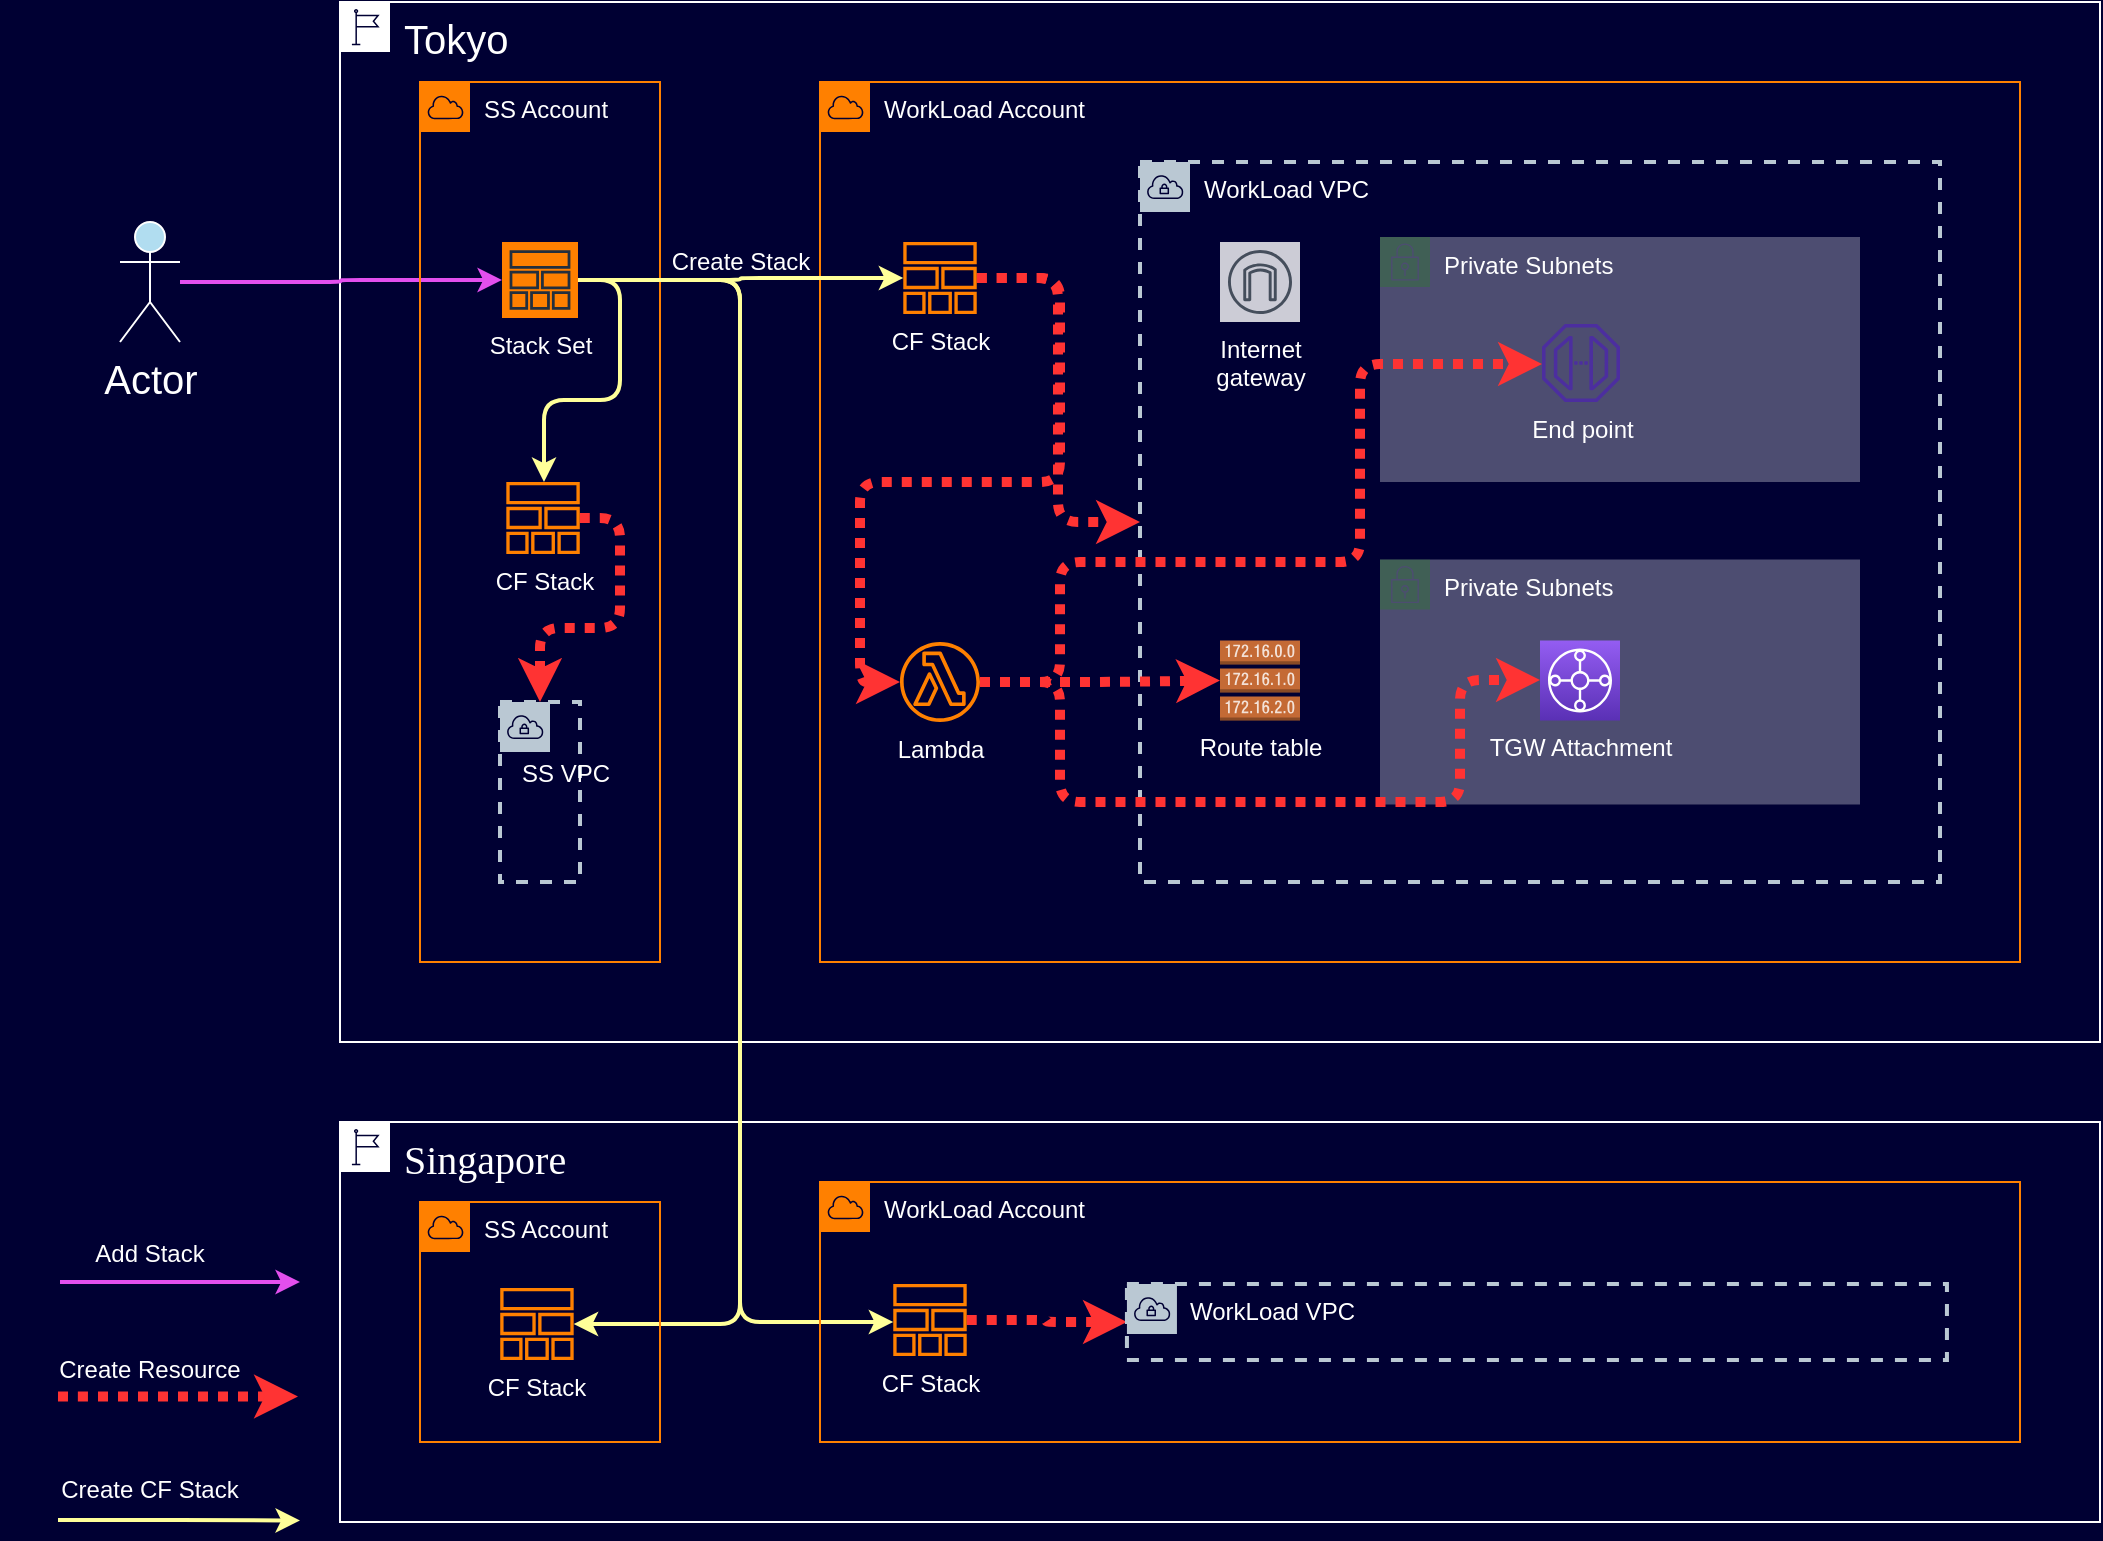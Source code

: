 <mxfile version="15.8.3" type="github">
  <diagram id="DrTqJjK6d3gF3iNOTBpp" name="Page-1">
    <mxGraphModel dx="2893" dy="1060" grid="1" gridSize="10" guides="1" tooltips="1" connect="1" arrows="1" fold="1" page="1" pageScale="1" pageWidth="827" pageHeight="1169" background="#000033" math="0" shadow="0">
      <root>
        <mxCell id="0" />
        <mxCell id="1" parent="0" />
        <mxCell id="hdHgUt77KuXDVtCETtdb-16" value="Private Subnets" style="points=[[0,0],[0.25,0],[0.5,0],[0.75,0],[1,0],[1,0.25],[1,0.5],[1,0.75],[1,1],[0.75,1],[0.5,1],[0.25,1],[0,1],[0,0.75],[0,0.5],[0,0.25]];outlineConnect=0;gradientColor=none;html=1;whiteSpace=wrap;fontSize=12;fontStyle=0;shape=mxgraph.aws4.group;grIcon=mxgraph.aws4.group_security_group;grStroke=0;strokeColor=#248814;fillColor=#FFFFFF;verticalAlign=top;align=left;spacingLeft=30;fontColor=#FFFFFF;dashed=0;rounded=0;shadow=0;sketch=0;opacity=30;" vertex="1" parent="1">
          <mxGeometry x="640" y="237.5" width="240" height="122.5" as="geometry" />
        </mxCell>
        <mxCell id="hdHgUt77KuXDVtCETtdb-20" value="Private Subnets" style="points=[[0,0],[0.25,0],[0.5,0],[0.75,0],[1,0],[1,0.25],[1,0.5],[1,0.75],[1,1],[0.75,1],[0.5,1],[0.25,1],[0,1],[0,0.75],[0,0.5],[0,0.25]];outlineConnect=0;gradientColor=none;html=1;whiteSpace=wrap;fontSize=12;fontStyle=0;shape=mxgraph.aws4.group;grIcon=mxgraph.aws4.group_security_group;grStroke=0;strokeColor=#248814;fillColor=#FFFFFF;verticalAlign=top;align=left;spacingLeft=30;fontColor=#FFFFFF;dashed=0;rounded=0;shadow=0;sketch=0;opacity=30;" vertex="1" parent="1">
          <mxGeometry x="640" y="398.75" width="240" height="122.5" as="geometry" />
        </mxCell>
        <mxCell id="hdHgUt77KuXDVtCETtdb-2" value="Tokyo" style="points=[[0,0],[0.25,0],[0.5,0],[0.75,0],[1,0],[1,0.25],[1,0.5],[1,0.75],[1,1],[0.75,1],[0.5,1],[0.25,1],[0,1],[0,0.75],[0,0.5],[0,0.25]];outlineConnect=0;html=1;whiteSpace=wrap;fontSize=20;fontStyle=0;shape=mxgraph.aws4.group;grIcon=mxgraph.aws4.group_region;strokeColor=#FFFFFF;fillColor=none;verticalAlign=top;align=left;spacingLeft=30;fontColor=#FFFFFF;" vertex="1" parent="1">
          <mxGeometry x="120" y="120" width="880" height="520" as="geometry" />
        </mxCell>
        <mxCell id="hdHgUt77KuXDVtCETtdb-9" value="WorkLoad Account" style="points=[[0,0],[0.25,0],[0.5,0],[0.75,0],[1,0],[1,0.25],[1,0.5],[1,0.75],[1,1],[0.75,1],[0.5,1],[0.25,1],[0,1],[0,0.75],[0,0.5],[0,0.25]];outlineConnect=0;gradientColor=none;html=1;whiteSpace=wrap;fontSize=12;fontStyle=0;shape=mxgraph.aws4.group;grIcon=mxgraph.aws4.group_aws_cloud;strokeColor=#FF8000;fillColor=none;verticalAlign=top;align=left;spacingLeft=30;fontColor=#FFFFFF;dashed=0;rounded=0;sketch=0;" vertex="1" parent="1">
          <mxGeometry x="360" y="160" width="600" height="440" as="geometry" />
        </mxCell>
        <mxCell id="hdHgUt77KuXDVtCETtdb-1" value="WorkLoad VPC" style="points=[[0,0],[0.25,0],[0.5,0],[0.75,0],[1,0],[1,0.25],[1,0.5],[1,0.75],[1,1],[0.75,1],[0.5,1],[0.25,1],[0,1],[0,0.75],[0,0.5],[0,0.25]];outlineConnect=0;html=1;whiteSpace=wrap;fontSize=12;fontStyle=0;shape=mxgraph.aws4.group;grIcon=mxgraph.aws4.group_vpc;strokeColor=#BAC8D3;fillColor=none;verticalAlign=top;align=left;spacingLeft=30;fontColor=#FFFFFF;dashed=1;strokeWidth=2;" vertex="1" parent="1">
          <mxGeometry x="520" y="200" width="400" height="360" as="geometry" />
        </mxCell>
        <mxCell id="hdHgUt77KuXDVtCETtdb-3" value="&lt;font color=&quot;#ffffff&quot; style=&quot;font-size: 20px;&quot;&gt;&lt;span style=&quot;font-family: &amp;quot;amazon ember&amp;quot;; font-size: 20px;&quot;&gt;Singapore&lt;/span&gt;&lt;/font&gt;" style="points=[[0,0],[0.25,0],[0.5,0],[0.75,0],[1,0],[1,0.25],[1,0.5],[1,0.75],[1,1],[0.75,1],[0.5,1],[0.25,1],[0,1],[0,0.75],[0,0.5],[0,0.25]];outlineConnect=0;html=1;whiteSpace=wrap;fontSize=20;fontStyle=0;shape=mxgraph.aws4.group;grIcon=mxgraph.aws4.group_region;strokeColor=#FFFFFF;fillColor=none;verticalAlign=top;align=left;spacingLeft=30;fontColor=#FFFFFF;" vertex="1" parent="1">
          <mxGeometry x="120" y="680" width="880" height="200" as="geometry" />
        </mxCell>
        <mxCell id="hdHgUt77KuXDVtCETtdb-24" style="edgeStyle=orthogonalEdgeStyle;curved=0;rounded=1;sketch=0;orthogonalLoop=1;jettySize=auto;html=1;fontSize=12;fontColor=#FFFFFF;strokeColor=#E34FEE;strokeWidth=2;" edge="1" parent="1" source="hdHgUt77KuXDVtCETtdb-5" target="hdHgUt77KuXDVtCETtdb-8">
          <mxGeometry relative="1" as="geometry" />
        </mxCell>
        <mxCell id="hdHgUt77KuXDVtCETtdb-5" value="Actor" style="shape=umlActor;verticalLabelPosition=bottom;verticalAlign=top;html=1;outlineConnect=0;rounded=0;sketch=0;fontSize=20;fontColor=#FFFFFF;strokeColor=#FFFFFF;fillColor=#B1DDF0;" vertex="1" parent="1">
          <mxGeometry x="10" y="230" width="30" height="60" as="geometry" />
        </mxCell>
        <mxCell id="hdHgUt77KuXDVtCETtdb-25" style="edgeStyle=orthogonalEdgeStyle;curved=0;rounded=1;sketch=0;orthogonalLoop=1;jettySize=auto;html=1;fontSize=12;fontColor=#FFFFFF;strokeColor=#FF3333;strokeWidth=5;dashed=1;dashPattern=1 1;" edge="1" parent="1" source="hdHgUt77KuXDVtCETtdb-6" target="hdHgUt77KuXDVtCETtdb-1">
          <mxGeometry relative="1" as="geometry">
            <Array as="points">
              <mxPoint x="479" y="258" />
              <mxPoint x="479" y="380" />
            </Array>
          </mxGeometry>
        </mxCell>
        <mxCell id="hdHgUt77KuXDVtCETtdb-27" style="edgeStyle=orthogonalEdgeStyle;curved=0;rounded=1;sketch=0;orthogonalLoop=1;jettySize=auto;html=1;fontSize=12;fontColor=#FFFFFF;strokeColor=#FF3333;strokeWidth=5;dashed=1;dashPattern=1 1;" edge="1" parent="1" source="hdHgUt77KuXDVtCETtdb-6" target="hdHgUt77KuXDVtCETtdb-13">
          <mxGeometry relative="1" as="geometry">
            <Array as="points">
              <mxPoint x="480" y="258" />
              <mxPoint x="480" y="360" />
              <mxPoint x="380" y="360" />
              <mxPoint x="380" y="460" />
            </Array>
          </mxGeometry>
        </mxCell>
        <mxCell id="hdHgUt77KuXDVtCETtdb-6" value="CF Stack" style="sketch=0;outlineConnect=0;fontColor=#FFFFFF;gradientColor=none;fillColor=#FF8000;strokeColor=none;dashed=0;verticalLabelPosition=bottom;verticalAlign=top;align=center;html=1;fontSize=12;fontStyle=0;aspect=fixed;pointerEvents=1;shape=mxgraph.aws4.stack;rounded=0;" vertex="1" parent="1">
          <mxGeometry x="401.53" y="240" width="36.95" height="36" as="geometry" />
        </mxCell>
        <mxCell id="hdHgUt77KuXDVtCETtdb-7" value="SS Account" style="points=[[0,0],[0.25,0],[0.5,0],[0.75,0],[1,0],[1,0.25],[1,0.5],[1,0.75],[1,1],[0.75,1],[0.5,1],[0.25,1],[0,1],[0,0.75],[0,0.5],[0,0.25]];outlineConnect=0;gradientColor=none;html=1;whiteSpace=wrap;fontSize=12;fontStyle=0;shape=mxgraph.aws4.group;grIcon=mxgraph.aws4.group_aws_cloud;strokeColor=#FF8000;fillColor=none;verticalAlign=top;align=left;spacingLeft=30;fontColor=#FFFFFF;dashed=0;rounded=0;sketch=0;" vertex="1" parent="1">
          <mxGeometry x="160" y="160" width="120" height="440" as="geometry" />
        </mxCell>
        <mxCell id="hdHgUt77KuXDVtCETtdb-23" style="edgeStyle=orthogonalEdgeStyle;curved=0;rounded=1;sketch=0;orthogonalLoop=1;jettySize=auto;html=1;fontSize=12;fontColor=#FFFFFF;strokeColor=#FFFF99;strokeWidth=2;" edge="1" parent="1" source="hdHgUt77KuXDVtCETtdb-8" target="hdHgUt77KuXDVtCETtdb-6">
          <mxGeometry relative="1" as="geometry" />
        </mxCell>
        <mxCell id="hdHgUt77KuXDVtCETtdb-31" value="Create Stack" style="edgeLabel;html=1;align=center;verticalAlign=middle;resizable=0;points=[];fontSize=12;fontColor=#FFFFFF;labelBackgroundColor=none;" vertex="1" connectable="0" parent="hdHgUt77KuXDVtCETtdb-23">
          <mxGeometry x="-0.181" y="-1" relative="1" as="geometry">
            <mxPoint x="14" y="-10" as="offset" />
          </mxGeometry>
        </mxCell>
        <mxCell id="hdHgUt77KuXDVtCETtdb-33" style="edgeStyle=orthogonalEdgeStyle;curved=0;rounded=1;sketch=0;orthogonalLoop=1;jettySize=auto;html=1;fontSize=12;fontColor=#FFFFFF;strokeColor=#FFFF99;strokeWidth=2;" edge="1" parent="1" source="hdHgUt77KuXDVtCETtdb-8" target="hdHgUt77KuXDVtCETtdb-32">
          <mxGeometry relative="1" as="geometry">
            <Array as="points">
              <mxPoint x="320" y="259" />
              <mxPoint x="320" y="780" />
            </Array>
          </mxGeometry>
        </mxCell>
        <mxCell id="hdHgUt77KuXDVtCETtdb-38" style="edgeStyle=orthogonalEdgeStyle;curved=0;rounded=1;sketch=0;orthogonalLoop=1;jettySize=auto;html=1;fontSize=12;fontColor=#FFFFFF;strokeColor=#FFFF99;strokeWidth=2;" edge="1" parent="1" source="hdHgUt77KuXDVtCETtdb-8" target="hdHgUt77KuXDVtCETtdb-37">
          <mxGeometry relative="1" as="geometry">
            <Array as="points">
              <mxPoint x="260" y="259" />
              <mxPoint x="260" y="319" />
              <mxPoint x="222" y="319" />
            </Array>
          </mxGeometry>
        </mxCell>
        <mxCell id="hdHgUt77KuXDVtCETtdb-44" style="edgeStyle=orthogonalEdgeStyle;curved=0;rounded=1;sketch=0;orthogonalLoop=1;jettySize=auto;html=1;fontSize=12;fontColor=#FFFFFF;strokeColor=#FFFF99;strokeWidth=2;" edge="1" parent="1" source="hdHgUt77KuXDVtCETtdb-8" target="hdHgUt77KuXDVtCETtdb-43">
          <mxGeometry relative="1" as="geometry">
            <Array as="points">
              <mxPoint x="320" y="259" />
              <mxPoint x="320" y="781" />
            </Array>
          </mxGeometry>
        </mxCell>
        <mxCell id="hdHgUt77KuXDVtCETtdb-8" value="Stack Set" style="sketch=0;outlineConnect=0;fontColor=#FFFFFF;gradientColor=none;strokeColor=#232F3E;fillColor=#FF8000;dashed=0;verticalLabelPosition=bottom;verticalAlign=top;align=center;html=1;fontSize=12;fontStyle=0;aspect=fixed;shape=mxgraph.aws4.resourceIcon;resIcon=mxgraph.aws4.stack;rounded=0;" vertex="1" parent="1">
          <mxGeometry x="201" y="240" width="38" height="38" as="geometry" />
        </mxCell>
        <mxCell id="hdHgUt77KuXDVtCETtdb-28" style="edgeStyle=orthogonalEdgeStyle;curved=0;rounded=1;sketch=0;orthogonalLoop=1;jettySize=auto;html=1;entryX=0;entryY=0.5;entryDx=0;entryDy=0;entryPerimeter=0;fontSize=12;fontColor=#FFFFFF;strokeColor=#FF3333;strokeWidth=5;dashed=1;dashPattern=1 1;" edge="1" parent="1" source="hdHgUt77KuXDVtCETtdb-13" target="hdHgUt77KuXDVtCETtdb-18">
          <mxGeometry relative="1" as="geometry" />
        </mxCell>
        <mxCell id="hdHgUt77KuXDVtCETtdb-29" style="edgeStyle=orthogonalEdgeStyle;curved=0;rounded=1;sketch=0;orthogonalLoop=1;jettySize=auto;html=1;fontSize=12;fontColor=#FFFFFF;strokeColor=#FF3333;strokeWidth=5;dashed=1;dashPattern=1 1;" edge="1" parent="1" source="hdHgUt77KuXDVtCETtdb-13" target="hdHgUt77KuXDVtCETtdb-19">
          <mxGeometry relative="1" as="geometry">
            <Array as="points">
              <mxPoint x="480" y="460" />
              <mxPoint x="480" y="520" />
              <mxPoint x="680" y="520" />
              <mxPoint x="680" y="459" />
            </Array>
          </mxGeometry>
        </mxCell>
        <mxCell id="hdHgUt77KuXDVtCETtdb-30" style="edgeStyle=orthogonalEdgeStyle;curved=0;rounded=1;sketch=0;orthogonalLoop=1;jettySize=auto;html=1;fontSize=12;fontColor=#FFFFFF;strokeColor=#FF3333;strokeWidth=5;dashed=1;dashPattern=1 1;" edge="1" parent="1" source="hdHgUt77KuXDVtCETtdb-13" target="hdHgUt77KuXDVtCETtdb-21">
          <mxGeometry relative="1" as="geometry">
            <Array as="points">
              <mxPoint x="480" y="460" />
              <mxPoint x="480" y="400" />
              <mxPoint x="630" y="400" />
              <mxPoint x="630" y="301" />
            </Array>
          </mxGeometry>
        </mxCell>
        <mxCell id="hdHgUt77KuXDVtCETtdb-13" value="Lambda" style="sketch=0;outlineConnect=0;fontColor=#FFFFFF;gradientColor=none;fillColor=#FF8000;strokeColor=none;dashed=0;verticalLabelPosition=bottom;verticalAlign=top;align=center;html=1;fontSize=12;fontStyle=0;aspect=fixed;pointerEvents=1;shape=mxgraph.aws4.lambda_function;rounded=0;" vertex="1" parent="1">
          <mxGeometry x="400" y="440" width="40" height="40" as="geometry" />
        </mxCell>
        <mxCell id="hdHgUt77KuXDVtCETtdb-17" value="Internet&#xa;gateway" style="sketch=0;outlineConnect=0;fontColor=#FFFFFF;gradientColor=none;strokeColor=#232F3E;fillColor=#ffffff;dashed=0;verticalLabelPosition=bottom;verticalAlign=top;align=center;html=1;fontSize=12;fontStyle=0;aspect=fixed;shape=mxgraph.aws4.resourceIcon;resIcon=mxgraph.aws4.internet_gateway;rounded=0;shadow=0;opacity=80;" vertex="1" parent="1">
          <mxGeometry x="560" y="240" width="40" height="40" as="geometry" />
        </mxCell>
        <mxCell id="hdHgUt77KuXDVtCETtdb-18" value="Route table" style="outlineConnect=0;dashed=0;verticalLabelPosition=bottom;verticalAlign=top;align=center;html=1;shape=mxgraph.aws3.route_table;fillColor=#F58536;gradientColor=none;rounded=0;shadow=0;sketch=0;fontSize=12;fontColor=#FFFFFF;strokeColor=#FFFFFF;strokeWidth=3;opacity=80;" vertex="1" parent="1">
          <mxGeometry x="560" y="439.25" width="40" height="40" as="geometry" />
        </mxCell>
        <mxCell id="hdHgUt77KuXDVtCETtdb-19" value="&lt;font color=&quot;#ffffff&quot;&gt;TGW Attachment&lt;/font&gt;" style="sketch=0;points=[[0,0,0],[0.25,0,0],[0.5,0,0],[0.75,0,0],[1,0,0],[0,1,0],[0.25,1,0],[0.5,1,0],[0.75,1,0],[1,1,0],[0,0.25,0],[0,0.5,0],[0,0.75,0],[1,0.25,0],[1,0.5,0],[1,0.75,0]];outlineConnect=0;fontColor=#232F3E;gradientColor=#945DF2;gradientDirection=north;fillColor=#5A30B5;strokeColor=#ffffff;dashed=0;verticalLabelPosition=bottom;verticalAlign=top;align=center;html=1;fontSize=12;fontStyle=0;aspect=fixed;shape=mxgraph.aws4.resourceIcon;resIcon=mxgraph.aws4.transit_gateway;rounded=0;" vertex="1" parent="1">
          <mxGeometry x="720" y="439.25" width="40" height="40" as="geometry" />
        </mxCell>
        <mxCell id="hdHgUt77KuXDVtCETtdb-21" value="End point" style="sketch=0;outlineConnect=0;fontColor=#FFFFFF;gradientColor=none;fillColor=#4D27AA;strokeColor=none;dashed=0;verticalLabelPosition=bottom;verticalAlign=top;align=center;html=1;fontSize=12;fontStyle=0;aspect=fixed;pointerEvents=1;shape=mxgraph.aws4.endpoint;rounded=0;shadow=0;opacity=80;" vertex="1" parent="1">
          <mxGeometry x="721" y="281" width="39" height="39" as="geometry" />
        </mxCell>
        <mxCell id="hdHgUt77KuXDVtCETtdb-35" style="edgeStyle=orthogonalEdgeStyle;curved=0;rounded=1;sketch=0;orthogonalLoop=1;jettySize=auto;html=1;entryX=0;entryY=0.5;entryDx=0;entryDy=0;dashed=1;dashPattern=1 1;fontSize=12;fontColor=#FFFFFF;strokeColor=#FF3333;strokeWidth=5;" edge="1" parent="1" source="hdHgUt77KuXDVtCETtdb-32" target="hdHgUt77KuXDVtCETtdb-34">
          <mxGeometry relative="1" as="geometry" />
        </mxCell>
        <mxCell id="hdHgUt77KuXDVtCETtdb-32" value="CF Stack" style="sketch=0;outlineConnect=0;fontColor=#FFFFFF;gradientColor=none;fillColor=#FF8000;strokeColor=none;dashed=0;verticalLabelPosition=bottom;verticalAlign=top;align=center;html=1;fontSize=12;fontStyle=0;aspect=fixed;pointerEvents=1;shape=mxgraph.aws4.stack;rounded=0;" vertex="1" parent="1">
          <mxGeometry x="396.52" y="761" width="36.95" height="36" as="geometry" />
        </mxCell>
        <mxCell id="hdHgUt77KuXDVtCETtdb-34" value="WorkLoad VPC" style="points=[[0,0],[0.25,0],[0.5,0],[0.75,0],[1,0],[1,0.25],[1,0.5],[1,0.75],[1,1],[0.75,1],[0.5,1],[0.25,1],[0,1],[0,0.75],[0,0.5],[0,0.25]];outlineConnect=0;html=1;whiteSpace=wrap;fontSize=12;fontStyle=0;shape=mxgraph.aws4.group;grIcon=mxgraph.aws4.group_vpc;strokeColor=#BAC8D3;fillColor=none;verticalAlign=top;align=left;spacingLeft=30;fontColor=#FFFFFF;dashed=1;strokeWidth=2;" vertex="1" parent="1">
          <mxGeometry x="513.47" y="761" width="410" height="38" as="geometry" />
        </mxCell>
        <mxCell id="hdHgUt77KuXDVtCETtdb-36" value="" style="points=[[0,0],[0.25,0],[0.5,0],[0.75,0],[1,0],[1,0.25],[1,0.5],[1,0.75],[1,1],[0.75,1],[0.5,1],[0.25,1],[0,1],[0,0.75],[0,0.5],[0,0.25]];outlineConnect=0;html=1;whiteSpace=wrap;fontSize=12;fontStyle=0;shape=mxgraph.aws4.group;grIcon=mxgraph.aws4.group_vpc;strokeColor=#BAC8D3;fillColor=none;verticalAlign=top;align=left;spacingLeft=30;fontColor=#FFFFFF;dashed=1;strokeWidth=2;" vertex="1" parent="1">
          <mxGeometry x="200" y="470" width="40" height="90" as="geometry" />
        </mxCell>
        <mxCell id="hdHgUt77KuXDVtCETtdb-39" style="edgeStyle=orthogonalEdgeStyle;curved=0;rounded=1;sketch=0;orthogonalLoop=1;jettySize=auto;html=1;entryX=0.5;entryY=0;entryDx=0;entryDy=0;dashed=1;dashPattern=1 1;fontSize=12;fontColor=#FFFFFF;strokeColor=#FF3333;strokeWidth=5;" edge="1" parent="1" source="hdHgUt77KuXDVtCETtdb-37" target="hdHgUt77KuXDVtCETtdb-36">
          <mxGeometry relative="1" as="geometry">
            <Array as="points">
              <mxPoint x="260" y="378" />
              <mxPoint x="260" y="433" />
              <mxPoint x="220" y="433" />
            </Array>
          </mxGeometry>
        </mxCell>
        <mxCell id="hdHgUt77KuXDVtCETtdb-37" value="CF Stack" style="sketch=0;outlineConnect=0;fontColor=#FFFFFF;gradientColor=none;fillColor=#FF8000;strokeColor=none;dashed=0;verticalLabelPosition=bottom;verticalAlign=top;align=center;html=1;fontSize=12;fontStyle=0;aspect=fixed;pointerEvents=1;shape=mxgraph.aws4.stack;rounded=0;" vertex="1" parent="1">
          <mxGeometry x="203.05" y="360" width="36.95" height="36" as="geometry" />
        </mxCell>
        <mxCell id="hdHgUt77KuXDVtCETtdb-40" value="SS VPC" style="text;html=1;strokeColor=none;fillColor=none;align=center;verticalAlign=middle;whiteSpace=wrap;rounded=0;shadow=0;dashed=1;labelBackgroundColor=none;sketch=0;fontSize=12;fontColor=#FFFFFF;opacity=80;" vertex="1" parent="1">
          <mxGeometry x="203.05" y="491.25" width="60" height="30" as="geometry" />
        </mxCell>
        <mxCell id="hdHgUt77KuXDVtCETtdb-41" value="WorkLoad Account" style="points=[[0,0],[0.25,0],[0.5,0],[0.75,0],[1,0],[1,0.25],[1,0.5],[1,0.75],[1,1],[0.75,1],[0.5,1],[0.25,1],[0,1],[0,0.75],[0,0.5],[0,0.25]];outlineConnect=0;gradientColor=none;html=1;whiteSpace=wrap;fontSize=12;fontStyle=0;shape=mxgraph.aws4.group;grIcon=mxgraph.aws4.group_aws_cloud;strokeColor=#FF8000;fillColor=none;verticalAlign=top;align=left;spacingLeft=30;fontColor=#FFFFFF;dashed=0;rounded=0;sketch=0;" vertex="1" parent="1">
          <mxGeometry x="360" y="710" width="600" height="130" as="geometry" />
        </mxCell>
        <mxCell id="hdHgUt77KuXDVtCETtdb-42" value="SS Account" style="points=[[0,0],[0.25,0],[0.5,0],[0.75,0],[1,0],[1,0.25],[1,0.5],[1,0.75],[1,1],[0.75,1],[0.5,1],[0.25,1],[0,1],[0,0.75],[0,0.5],[0,0.25]];outlineConnect=0;gradientColor=none;html=1;whiteSpace=wrap;fontSize=12;fontStyle=0;shape=mxgraph.aws4.group;grIcon=mxgraph.aws4.group_aws_cloud;strokeColor=#FF8000;fillColor=none;verticalAlign=top;align=left;spacingLeft=30;fontColor=#FFFFFF;dashed=0;rounded=0;sketch=0;" vertex="1" parent="1">
          <mxGeometry x="160" y="720" width="120" height="120" as="geometry" />
        </mxCell>
        <mxCell id="hdHgUt77KuXDVtCETtdb-43" value="CF Stack" style="sketch=0;outlineConnect=0;fontColor=#FFFFFF;gradientColor=none;fillColor=#FF8000;strokeColor=none;dashed=0;verticalLabelPosition=bottom;verticalAlign=top;align=center;html=1;fontSize=12;fontStyle=0;aspect=fixed;pointerEvents=1;shape=mxgraph.aws4.stack;rounded=0;" vertex="1" parent="1">
          <mxGeometry x="200.0" y="763" width="36.95" height="36" as="geometry" />
        </mxCell>
        <mxCell id="hdHgUt77KuXDVtCETtdb-45" style="edgeStyle=orthogonalEdgeStyle;curved=0;rounded=1;sketch=0;orthogonalLoop=1;jettySize=auto;html=1;fontSize=12;fontColor=#FFFFFF;strokeColor=#FF3333;strokeWidth=5;dashed=1;dashPattern=1 1;" edge="1" parent="1">
          <mxGeometry relative="1" as="geometry">
            <mxPoint x="-21" y="817.25" as="sourcePoint" />
            <mxPoint x="99" y="817.25" as="targetPoint" />
            <Array as="points">
              <mxPoint x="-11" y="817.25" />
              <mxPoint x="-11" y="817.25" />
            </Array>
          </mxGeometry>
        </mxCell>
        <mxCell id="hdHgUt77KuXDVtCETtdb-46" style="edgeStyle=orthogonalEdgeStyle;curved=0;rounded=1;sketch=0;orthogonalLoop=1;jettySize=auto;html=1;fontSize=12;fontColor=#FFFFFF;strokeColor=#FFFF99;strokeWidth=2;" edge="1" parent="1">
          <mxGeometry relative="1" as="geometry">
            <mxPoint x="-21" y="879" as="sourcePoint" />
            <mxPoint x="100" y="879.25" as="targetPoint" />
            <Array as="points">
              <mxPoint x="29" y="879" />
              <mxPoint x="29" y="879" />
            </Array>
          </mxGeometry>
        </mxCell>
        <mxCell id="hdHgUt77KuXDVtCETtdb-47" value="Create Resource" style="text;html=1;strokeColor=none;fillColor=none;align=center;verticalAlign=middle;whiteSpace=wrap;rounded=0;shadow=0;dashed=1;labelBackgroundColor=none;sketch=0;fontSize=12;fontColor=#FFFFFF;opacity=80;" vertex="1" parent="1">
          <mxGeometry x="-50" y="789.25" width="150" height="30" as="geometry" />
        </mxCell>
        <mxCell id="hdHgUt77KuXDVtCETtdb-48" value="Create CF Stack" style="text;html=1;strokeColor=none;fillColor=none;align=center;verticalAlign=middle;whiteSpace=wrap;rounded=0;shadow=0;dashed=1;labelBackgroundColor=none;sketch=0;fontSize=12;fontColor=#FFFFFF;opacity=80;" vertex="1" parent="1">
          <mxGeometry x="-50" y="849.25" width="150" height="30" as="geometry" />
        </mxCell>
        <mxCell id="hdHgUt77KuXDVtCETtdb-49" style="edgeStyle=orthogonalEdgeStyle;curved=0;rounded=1;sketch=0;orthogonalLoop=1;jettySize=auto;html=1;fontSize=12;fontColor=#FFFFFF;strokeColor=#E34FEE;strokeWidth=2;" edge="1" parent="1">
          <mxGeometry relative="1" as="geometry">
            <mxPoint x="-20" y="760" as="sourcePoint" />
            <mxPoint x="100" y="760" as="targetPoint" />
            <Array as="points">
              <mxPoint x="30" y="760" />
              <mxPoint x="30" y="760" />
            </Array>
          </mxGeometry>
        </mxCell>
        <mxCell id="hdHgUt77KuXDVtCETtdb-51" value="Add Stack" style="text;html=1;strokeColor=none;fillColor=none;align=center;verticalAlign=middle;whiteSpace=wrap;rounded=0;shadow=0;dashed=1;labelBackgroundColor=none;sketch=0;fontSize=12;fontColor=#FFFFFF;opacity=80;" vertex="1" parent="1">
          <mxGeometry x="-50" y="731" width="150" height="30" as="geometry" />
        </mxCell>
      </root>
    </mxGraphModel>
  </diagram>
</mxfile>
